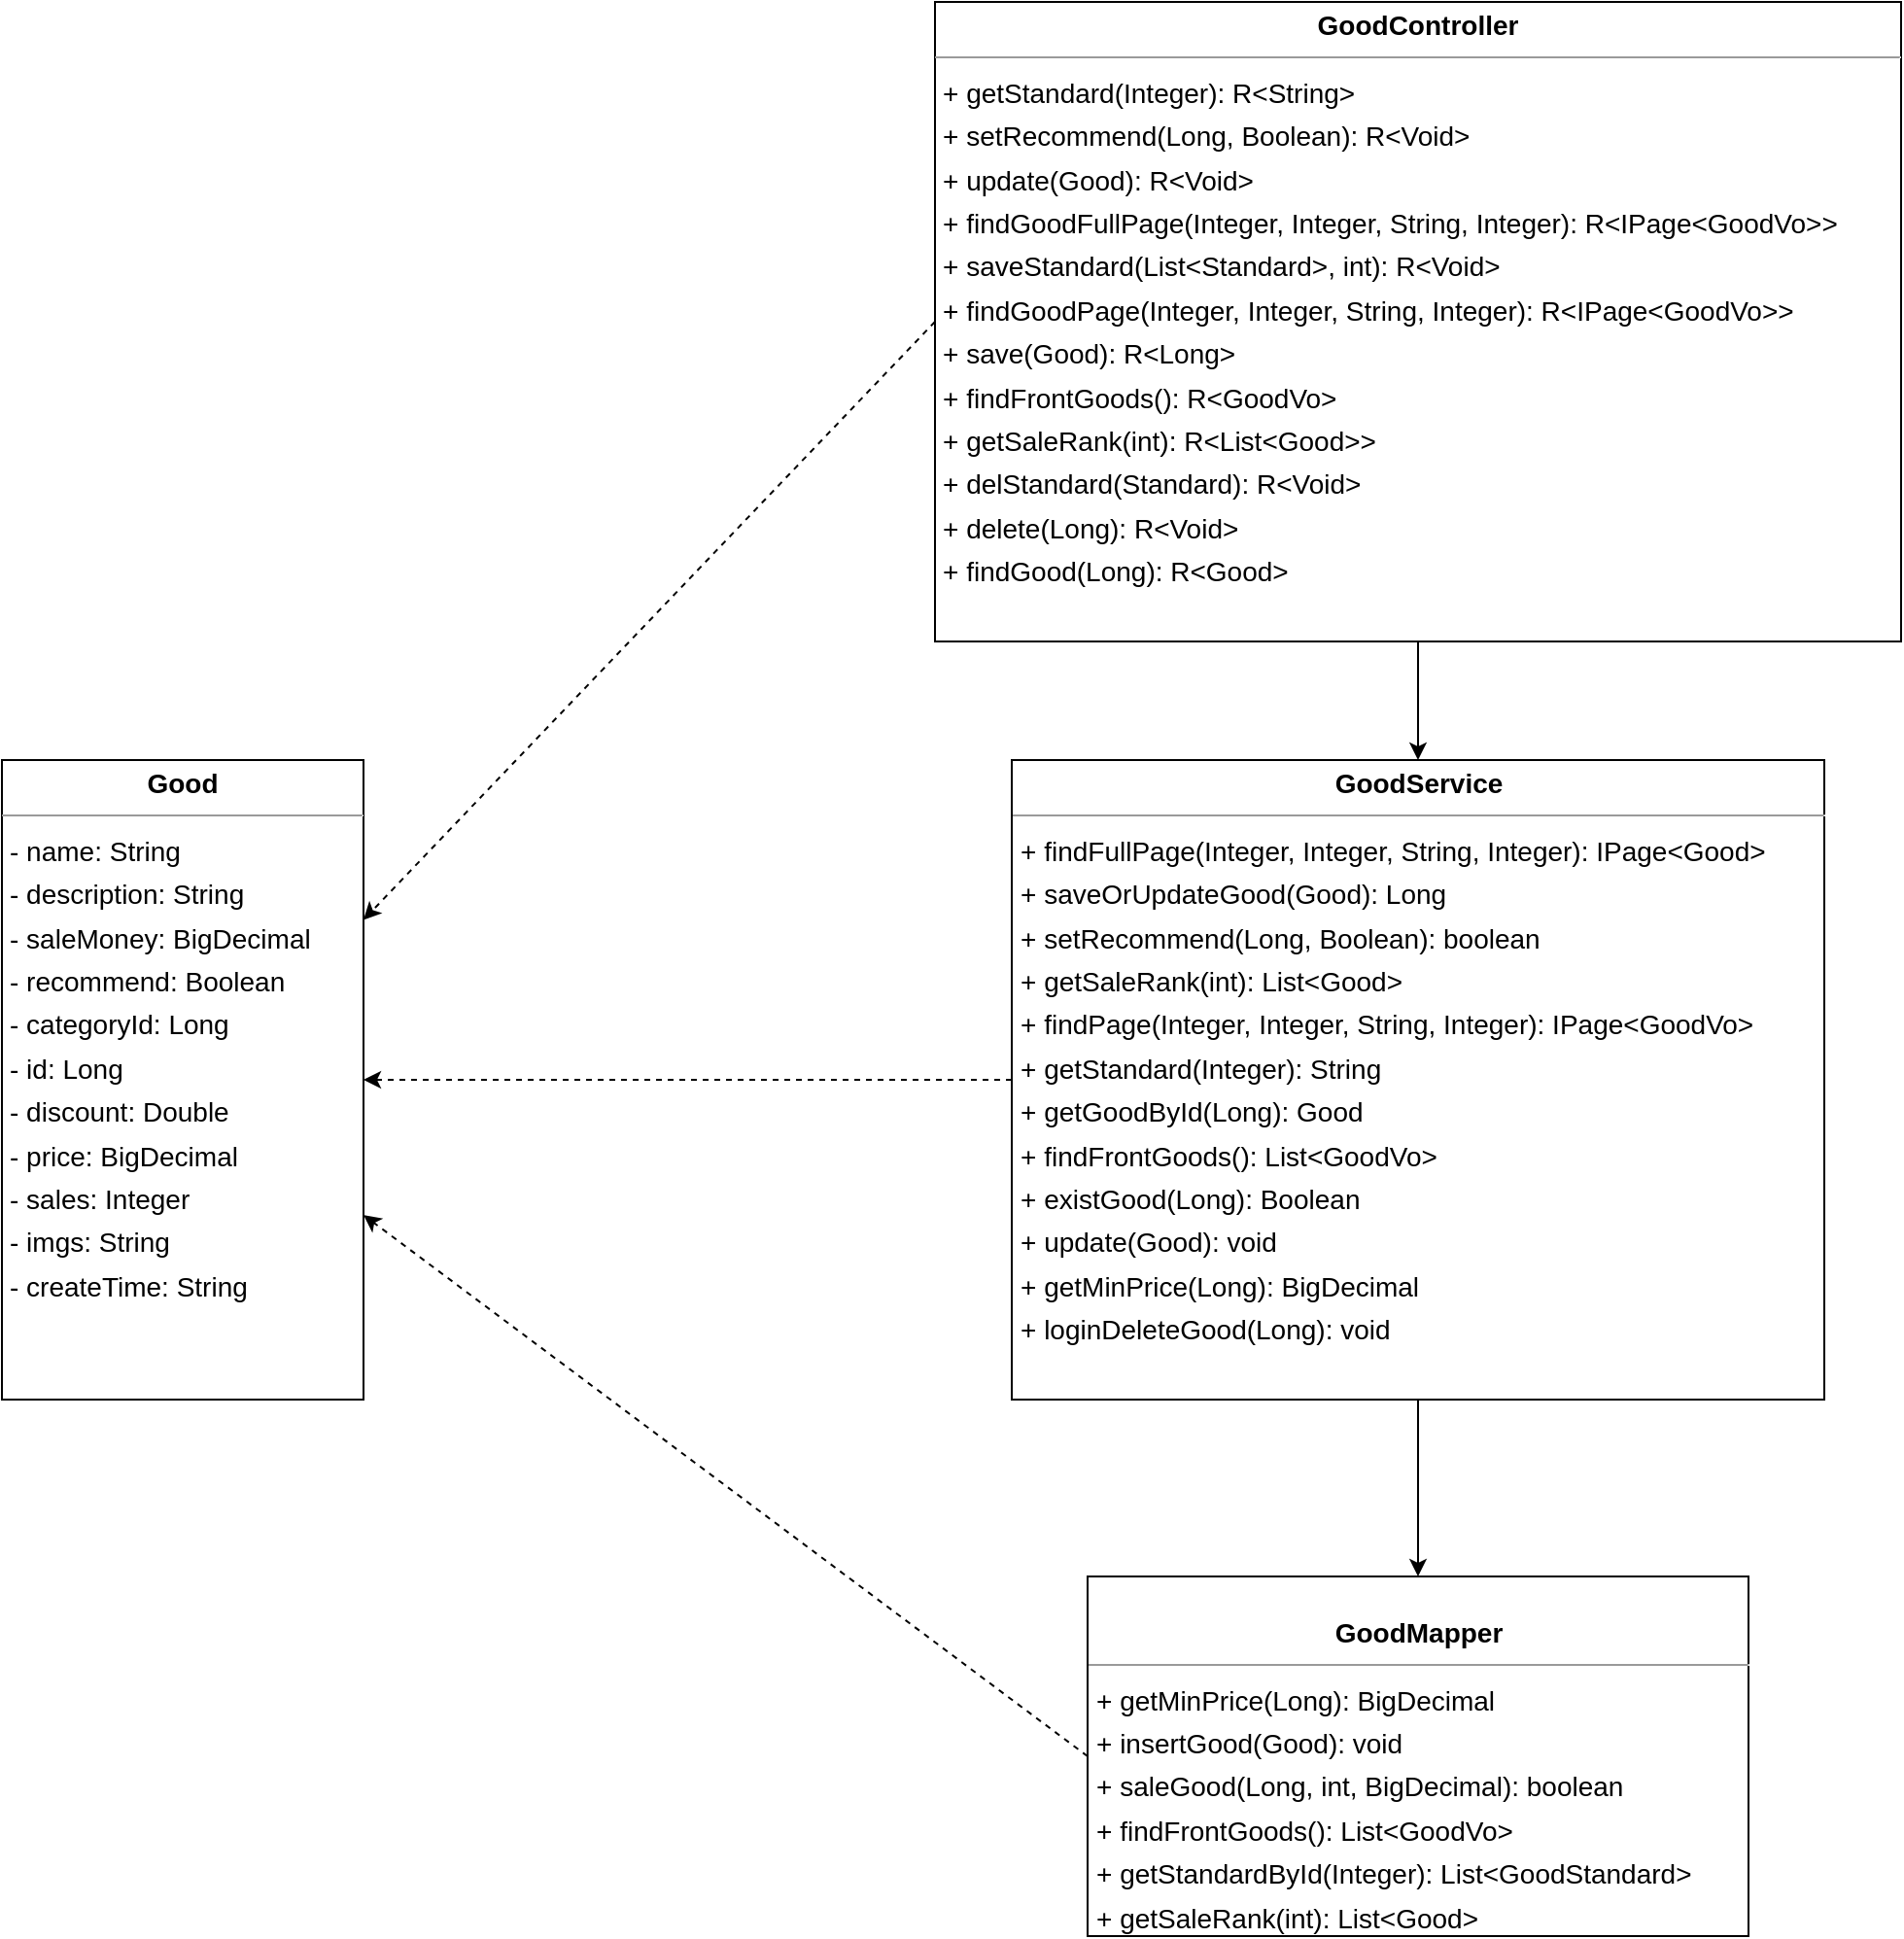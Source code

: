 <mxfile version="24.2.2" type="github">
  <diagram id="mG7DIjXlOFwaILFSZNXO" name="第 1 页">
    <mxGraphModel dx="3674" dy="1506" grid="1" gridSize="10" guides="1" tooltips="1" connect="1" arrows="1" fold="1" page="0" pageScale="1" pageWidth="827" pageHeight="1169" background="none" math="0" shadow="0">
      <root>
        <mxCell id="0" />
        <mxCell id="1" parent="0" />
        <mxCell id="iCpT_wUVNCO_5HdmEtNJ-1" value="" style="edgeStyle=orthogonalEdgeStyle;rounded=0;orthogonalLoop=1;jettySize=auto;html=1;" edge="1" parent="1" source="node0" target="gOR0s_O7oEvGxBW6OIh1-2">
          <mxGeometry relative="1" as="geometry" />
        </mxCell>
        <mxCell id="iCpT_wUVNCO_5HdmEtNJ-5" style="rounded=0;orthogonalLoop=1;jettySize=auto;html=1;exitX=0;exitY=0.5;exitDx=0;exitDy=0;entryX=1;entryY=0.25;entryDx=0;entryDy=0;dashed=1;" edge="1" parent="1" source="node0" target="gOR0s_O7oEvGxBW6OIh1-1">
          <mxGeometry relative="1" as="geometry" />
        </mxCell>
        <mxCell id="node0" value="&lt;p style=&quot;margin:0px;margin-top:4px;text-align:center;&quot;&gt;&lt;b&gt;GoodController&lt;/b&gt;&lt;/p&gt;&lt;hr size=&quot;1&quot;/&gt;&lt;p style=&quot;margin:0 0 0 4px;line-height:1.6;&quot;&gt;+ getStandard(Integer): R&amp;lt;String&amp;gt;&lt;br/&gt;+ setRecommend(Long, Boolean): R&amp;lt;Void&amp;gt;&lt;br/&gt;+ update(Good): R&amp;lt;Void&amp;gt;&lt;br/&gt;+ findGoodFullPage(Integer, Integer, String, Integer): R&amp;lt;IPage&amp;lt;GoodVo&amp;gt;&amp;gt;&lt;br/&gt;+ saveStandard(List&amp;lt;Standard&amp;gt;, int): R&amp;lt;Void&amp;gt;&lt;br/&gt;+ findGoodPage(Integer, Integer, String, Integer): R&amp;lt;IPage&amp;lt;GoodVo&amp;gt;&amp;gt;&lt;br/&gt;+ save(Good): R&amp;lt;Long&amp;gt;&lt;br/&gt;+ findFrontGoods(): R&amp;lt;GoodVo&amp;gt;&lt;br/&gt;+ getSaleRank(int): R&amp;lt;List&amp;lt;Good&amp;gt;&amp;gt;&lt;br/&gt;+ delStandard(Standard): R&amp;lt;Void&amp;gt;&lt;br/&gt;+ delete(Long): R&amp;lt;Void&amp;gt;&lt;br/&gt;+ findGood(Long): R&amp;lt;Good&amp;gt;&lt;/p&gt;" style="verticalAlign=top;align=left;overflow=fill;fontSize=14;fontFamily=Helvetica;html=1;rounded=0;shadow=0;comic=0;labelBackgroundColor=none;strokeWidth=1;" parent="1" vertex="1">
          <mxGeometry x="-820" y="-160" width="497" height="329" as="geometry" />
        </mxCell>
        <mxCell id="gOR0s_O7oEvGxBW6OIh1-1" value="&lt;p style=&quot;margin:0px;margin-top:4px;text-align:center;&quot;&gt;&lt;b&gt;Good&lt;/b&gt;&lt;/p&gt;&lt;hr size=&quot;1&quot;&gt;&lt;p style=&quot;margin:0 0 0 4px;line-height:1.6;&quot;&gt;- name: String&lt;br&gt;- description: String&lt;br&gt;- saleMoney: BigDecimal&lt;br&gt;- recommend: Boolean&lt;br&gt;- categoryId: Long&lt;br&gt;- id: Long&lt;br&gt;- discount: Double&lt;br&gt;- price: BigDecimal&lt;br&gt;- sales: Integer&lt;br&gt;- imgs: String&lt;br&gt;- createTime: String&lt;/p&gt;" style="verticalAlign=top;align=left;overflow=fill;fontSize=14;fontFamily=Helvetica;html=1;rounded=0;shadow=0;comic=0;labelBackgroundColor=none;strokeWidth=1;" parent="1" vertex="1">
          <mxGeometry x="-1300" y="230" width="186" height="329" as="geometry" />
        </mxCell>
        <mxCell id="iCpT_wUVNCO_5HdmEtNJ-2" style="edgeStyle=orthogonalEdgeStyle;rounded=0;orthogonalLoop=1;jettySize=auto;html=1;exitX=0.5;exitY=1;exitDx=0;exitDy=0;entryX=0.5;entryY=0;entryDx=0;entryDy=0;" edge="1" parent="1" source="gOR0s_O7oEvGxBW6OIh1-2" target="gOR0s_O7oEvGxBW6OIh1-3">
          <mxGeometry relative="1" as="geometry" />
        </mxCell>
        <mxCell id="iCpT_wUVNCO_5HdmEtNJ-4" style="rounded=0;orthogonalLoop=1;jettySize=auto;html=1;exitX=0;exitY=0.5;exitDx=0;exitDy=0;entryX=1;entryY=0.5;entryDx=0;entryDy=0;dashed=1;" edge="1" parent="1" source="gOR0s_O7oEvGxBW6OIh1-2" target="gOR0s_O7oEvGxBW6OIh1-1">
          <mxGeometry relative="1" as="geometry" />
        </mxCell>
        <mxCell id="gOR0s_O7oEvGxBW6OIh1-2" value="&lt;p style=&quot;margin:0px;margin-top:4px;text-align:center;&quot;&gt;&lt;b&gt;GoodService&lt;/b&gt;&lt;/p&gt;&lt;hr size=&quot;1&quot;/&gt;&lt;p style=&quot;margin:0 0 0 4px;line-height:1.6;&quot;&gt;+ findFullPage(Integer, Integer, String, Integer): IPage&amp;lt;Good&amp;gt;&lt;br/&gt;+ saveOrUpdateGood(Good): Long&lt;br/&gt;+ setRecommend(Long, Boolean): boolean&lt;br/&gt;+ getSaleRank(int): List&amp;lt;Good&amp;gt;&lt;br/&gt;+ findPage(Integer, Integer, String, Integer): IPage&amp;lt;GoodVo&amp;gt;&lt;br/&gt;+ getStandard(Integer): String&lt;br/&gt;+ getGoodById(Long): Good&lt;br/&gt;+ findFrontGoods(): List&amp;lt;GoodVo&amp;gt;&lt;br/&gt;+ existGood(Long): Boolean&lt;br/&gt;+ update(Good): void&lt;br/&gt;+ getMinPrice(Long): BigDecimal&lt;br/&gt;+ loginDeleteGood(Long): void&lt;/p&gt;" style="verticalAlign=top;align=left;overflow=fill;fontSize=14;fontFamily=Helvetica;html=1;rounded=0;shadow=0;comic=0;labelBackgroundColor=none;strokeWidth=1;" parent="1" vertex="1">
          <mxGeometry x="-780.5" y="230" width="418" height="329" as="geometry" />
        </mxCell>
        <mxCell id="iCpT_wUVNCO_5HdmEtNJ-3" style="rounded=0;orthogonalLoop=1;jettySize=auto;html=1;exitX=0;exitY=0.5;exitDx=0;exitDy=0;dashed=1;" edge="1" parent="1" source="gOR0s_O7oEvGxBW6OIh1-3" target="gOR0s_O7oEvGxBW6OIh1-1">
          <mxGeometry relative="1" as="geometry" />
        </mxCell>
        <mxCell id="gOR0s_O7oEvGxBW6OIh1-3" value="&lt;p style=&quot;margin:0px;margin-top:4px;text-align:center;&quot;&gt;&lt;br&gt;&lt;b&gt;GoodMapper&lt;/b&gt;&lt;/p&gt;&lt;hr size=&quot;1&quot;&gt;&lt;p style=&quot;margin:0 0 0 4px;line-height:1.6;&quot;&gt;+ getMinPrice(Long): BigDecimal&lt;br&gt;+ insertGood(Good): void&lt;br&gt;+ saleGood(Long, int, BigDecimal): boolean&lt;br&gt;+ findFrontGoods(): List&amp;lt;GoodVo&amp;gt;&lt;br&gt;+ getStandardById(Integer): List&amp;lt;GoodStandard&amp;gt;&lt;br&gt;+ getSaleRank(int): List&amp;lt;Good&amp;gt;&lt;/p&gt;" style="verticalAlign=top;align=left;overflow=fill;fontSize=14;fontFamily=Helvetica;html=1;rounded=0;shadow=0;comic=0;labelBackgroundColor=none;strokeWidth=1;" parent="1" vertex="1">
          <mxGeometry x="-741.5" y="650" width="340" height="185" as="geometry" />
        </mxCell>
      </root>
    </mxGraphModel>
  </diagram>
</mxfile>
